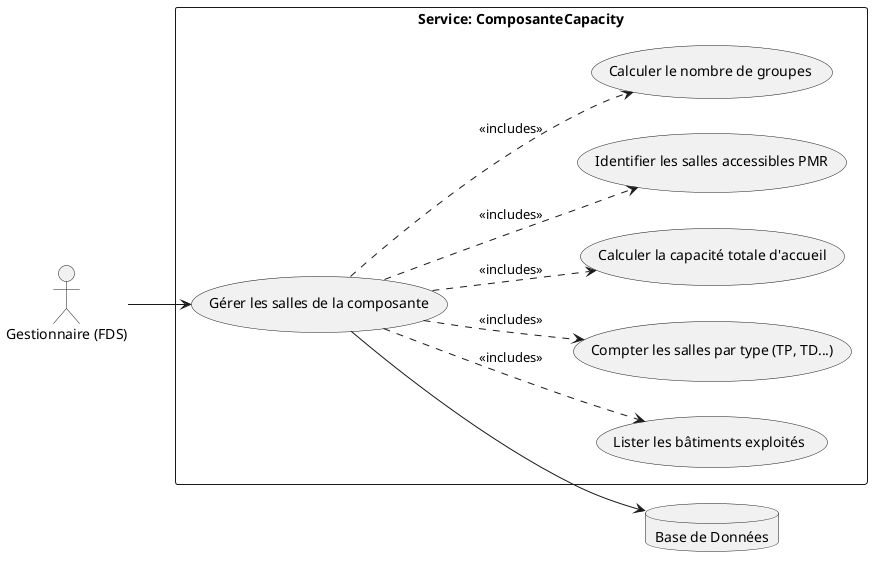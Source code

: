@startuml
' --- Configuration de l'affichage ---
left to right direction
skinparam packageStyle rectangle

' --- Définition des Acteurs ---
actor "Gestionnaire (FDS)" as Gest
database "Base de Données" as BD

' --- Définition du Système et des Cas d'utilisation ---
rectangle "Service: ComposanteCapacity" {
  usecase "Gérer les salles de la composante" as (GererSalles)

  usecase "Lister les bâtiments exploités" as (ListerBatiments)
  usecase "Compter les salles par type (TP, TD...)" as (CompterType)
  usecase "Calculer la capacité totale d'accueil" as (CalculerCapa)
  usecase "Identifier les salles accessibles PMR" as (ListerPMR)
  usecase "Calculer le nombre de groupes" as (CalculerGroupes)
}

' --- Définition des Relations ---

' L'acteur principal initie la gestion
Gest --> (GererSalles)

' Le cas de gestion principal inclut les différentes sous-tâches
(GererSalles) ..> (ListerBatiments) : <<includes>>
(GererSalles) ..> (CompterType) : <<includes>>
(GererSalles) ..> (CalculerCapa) : <<includes>>
(GererSalles) ..> (ListerPMR) : <<includes>>
(GererSalles) ..> (CalculerGroupes) : <<includes>>

' La gestion des salles dépend de la base de données
(GererSalles) --> BD
@enduml